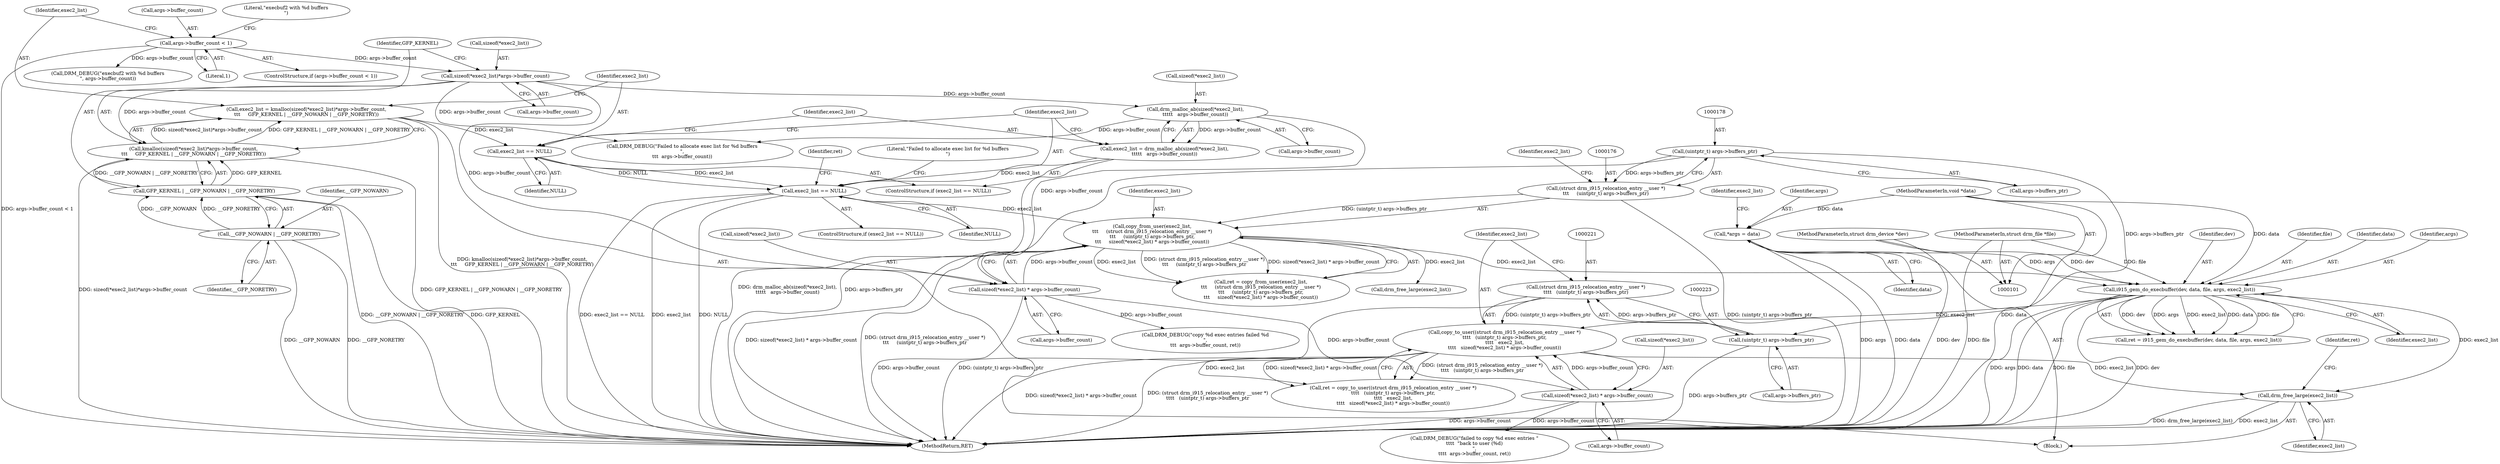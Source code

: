 digraph "1_linux_ed8cd3b2cd61004cab85380c52b1817aca1ca49b@API" {
"1000248" [label="(Call,drm_free_large(exec2_list))"];
"1000219" [label="(Call,copy_to_user((struct drm_i915_relocation_entry __user *)\n\t\t\t\t   (uintptr_t) args->buffers_ptr,\n\t\t\t\t   exec2_list,\n\t\t\t\t   sizeof(*exec2_list) * args->buffer_count))"];
"1000220" [label="(Call,(struct drm_i915_relocation_entry __user *)\n\t\t\t\t   (uintptr_t) args->buffers_ptr)"];
"1000222" [label="(Call,(uintptr_t) args->buffers_ptr)"];
"1000177" [label="(Call,(uintptr_t) args->buffers_ptr)"];
"1000207" [label="(Call,i915_gem_do_execbuffer(dev, data, file, args, exec2_list))"];
"1000102" [label="(MethodParameterIn,struct drm_device *dev)"];
"1000103" [label="(MethodParameterIn,void *data)"];
"1000104" [label="(MethodParameterIn,struct drm_file *file)"];
"1000107" [label="(Call,*args = data)"];
"1000173" [label="(Call,copy_from_user(exec2_list,\n\t\t\t     (struct drm_i915_relocation_entry __user *)\n\t\t\t     (uintptr_t) args->buffers_ptr,\n\t\t\t     sizeof(*exec2_list) * args->buffer_count))"];
"1000159" [label="(Call,exec2_list == NULL)"];
"1000149" [label="(Call,exec2_list = drm_malloc_ab(sizeof(*exec2_list),\n\t\t\t\t\t   args->buffer_count))"];
"1000151" [label="(Call,drm_malloc_ab(sizeof(*exec2_list),\n\t\t\t\t\t   args->buffer_count))"];
"1000133" [label="(Call,sizeof(*exec2_list)*args->buffer_count)"];
"1000116" [label="(Call,args->buffer_count < 1)"];
"1000146" [label="(Call,exec2_list == NULL)"];
"1000130" [label="(Call,exec2_list = kmalloc(sizeof(*exec2_list)*args->buffer_count,\n\t\t\t     GFP_KERNEL | __GFP_NOWARN | __GFP_NORETRY))"];
"1000132" [label="(Call,kmalloc(sizeof(*exec2_list)*args->buffer_count,\n\t\t\t     GFP_KERNEL | __GFP_NOWARN | __GFP_NORETRY))"];
"1000140" [label="(Call,GFP_KERNEL | __GFP_NOWARN | __GFP_NORETRY)"];
"1000142" [label="(Call,__GFP_NOWARN | __GFP_NORETRY)"];
"1000175" [label="(Call,(struct drm_i915_relocation_entry __user *)\n\t\t\t     (uintptr_t) args->buffers_ptr)"];
"1000182" [label="(Call,sizeof(*exec2_list) * args->buffer_count)"];
"1000228" [label="(Call,sizeof(*exec2_list) * args->buffer_count)"];
"1000123" [label="(Literal,\"execbuf2 with %d buffers\n\")"];
"1000131" [label="(Identifier,exec2_list)"];
"1000183" [label="(Call,sizeof(*exec2_list))"];
"1000145" [label="(ControlStructure,if (exec2_list == NULL))"];
"1000173" [label="(Call,copy_from_user(exec2_list,\n\t\t\t     (struct drm_i915_relocation_entry __user *)\n\t\t\t     (uintptr_t) args->buffers_ptr,\n\t\t\t     sizeof(*exec2_list) * args->buffer_count))"];
"1000179" [label="(Call,args->buffers_ptr)"];
"1000242" [label="(Call,DRM_DEBUG(\"failed to copy %d exec entries \"\n\t\t\t\t  \"back to user (%d)\n\",\n\t\t\t\t  args->buffer_count, ret))"];
"1000117" [label="(Call,args->buffer_count)"];
"1000103" [label="(MethodParameterIn,void *data)"];
"1000104" [label="(MethodParameterIn,struct drm_file *file)"];
"1000159" [label="(Call,exec2_list == NULL)"];
"1000151" [label="(Call,drm_malloc_ab(sizeof(*exec2_list),\n\t\t\t\t\t   args->buffer_count))"];
"1000137" [label="(Call,args->buffer_count)"];
"1000219" [label="(Call,copy_to_user((struct drm_i915_relocation_entry __user *)\n\t\t\t\t   (uintptr_t) args->buffers_ptr,\n\t\t\t\t   exec2_list,\n\t\t\t\t   sizeof(*exec2_list) * args->buffer_count))"];
"1000102" [label="(MethodParameterIn,struct drm_device *dev)"];
"1000172" [label="(Identifier,ret)"];
"1000141" [label="(Identifier,GFP_KERNEL)"];
"1000155" [label="(Call,args->buffer_count)"];
"1000143" [label="(Identifier,__GFP_NOWARN)"];
"1000175" [label="(Call,(struct drm_i915_relocation_entry __user *)\n\t\t\t     (uintptr_t) args->buffers_ptr)"];
"1000120" [label="(Literal,1)"];
"1000251" [label="(Identifier,ret)"];
"1000150" [label="(Identifier,exec2_list)"];
"1000210" [label="(Identifier,file)"];
"1000152" [label="(Call,sizeof(*exec2_list))"];
"1000174" [label="(Identifier,exec2_list)"];
"1000194" [label="(Call,DRM_DEBUG(\"copy %d exec entries failed %d\n\",\n\t\t\t  args->buffer_count, ret))"];
"1000171" [label="(Call,ret = copy_from_user(exec2_list,\n\t\t\t     (struct drm_i915_relocation_entry __user *)\n\t\t\t     (uintptr_t) args->buffers_ptr,\n\t\t\t     sizeof(*exec2_list) * args->buffer_count))"];
"1000220" [label="(Call,(struct drm_i915_relocation_entry __user *)\n\t\t\t\t   (uintptr_t) args->buffers_ptr)"];
"1000224" [label="(Call,args->buffers_ptr)"];
"1000163" [label="(Call,DRM_DEBUG(\"Failed to allocate exec list for %d buffers\n\",\n\t\t\t  args->buffer_count))"];
"1000115" [label="(ControlStructure,if (args->buffer_count < 1))"];
"1000130" [label="(Call,exec2_list = kmalloc(sizeof(*exec2_list)*args->buffer_count,\n\t\t\t     GFP_KERNEL | __GFP_NOWARN | __GFP_NORETRY))"];
"1000132" [label="(Call,kmalloc(sizeof(*exec2_list)*args->buffer_count,\n\t\t\t     GFP_KERNEL | __GFP_NOWARN | __GFP_NORETRY))"];
"1000160" [label="(Identifier,exec2_list)"];
"1000140" [label="(Call,GFP_KERNEL | __GFP_NOWARN | __GFP_NORETRY)"];
"1000134" [label="(Call,sizeof(*exec2_list))"];
"1000217" [label="(Call,ret = copy_to_user((struct drm_i915_relocation_entry __user *)\n\t\t\t\t   (uintptr_t) args->buffers_ptr,\n\t\t\t\t   exec2_list,\n\t\t\t\t   sizeof(*exec2_list) * args->buffer_count))"];
"1000222" [label="(Call,(uintptr_t) args->buffers_ptr)"];
"1000158" [label="(ControlStructure,if (exec2_list == NULL))"];
"1000209" [label="(Identifier,data)"];
"1000212" [label="(Identifier,exec2_list)"];
"1000109" [label="(Identifier,data)"];
"1000200" [label="(Call,drm_free_large(exec2_list))"];
"1000177" [label="(Call,(uintptr_t) args->buffers_ptr)"];
"1000185" [label="(Identifier,exec2_list)"];
"1000122" [label="(Call,DRM_DEBUG(\"execbuf2 with %d buffers\n\", args->buffer_count))"];
"1000105" [label="(Block,)"];
"1000229" [label="(Call,sizeof(*exec2_list))"];
"1000133" [label="(Call,sizeof(*exec2_list)*args->buffer_count)"];
"1000147" [label="(Identifier,exec2_list)"];
"1000144" [label="(Identifier,__GFP_NORETRY)"];
"1000228" [label="(Call,sizeof(*exec2_list) * args->buffer_count)"];
"1000211" [label="(Identifier,args)"];
"1000164" [label="(Literal,\"Failed to allocate exec list for %d buffers\n\")"];
"1000149" [label="(Call,exec2_list = drm_malloc_ab(sizeof(*exec2_list),\n\t\t\t\t\t   args->buffer_count))"];
"1000186" [label="(Call,args->buffer_count)"];
"1000248" [label="(Call,drm_free_large(exec2_list))"];
"1000252" [label="(MethodReturn,RET)"];
"1000205" [label="(Call,ret = i915_gem_do_execbuffer(dev, data, file, args, exec2_list))"];
"1000112" [label="(Identifier,exec2_list)"];
"1000146" [label="(Call,exec2_list == NULL)"];
"1000116" [label="(Call,args->buffer_count < 1)"];
"1000107" [label="(Call,*args = data)"];
"1000108" [label="(Identifier,args)"];
"1000161" [label="(Identifier,NULL)"];
"1000142" [label="(Call,__GFP_NOWARN | __GFP_NORETRY)"];
"1000148" [label="(Identifier,NULL)"];
"1000208" [label="(Identifier,dev)"];
"1000207" [label="(Call,i915_gem_do_execbuffer(dev, data, file, args, exec2_list))"];
"1000232" [label="(Call,args->buffer_count)"];
"1000182" [label="(Call,sizeof(*exec2_list) * args->buffer_count)"];
"1000227" [label="(Identifier,exec2_list)"];
"1000249" [label="(Identifier,exec2_list)"];
"1000248" -> "1000105"  [label="AST: "];
"1000248" -> "1000249"  [label="CFG: "];
"1000249" -> "1000248"  [label="AST: "];
"1000251" -> "1000248"  [label="CFG: "];
"1000248" -> "1000252"  [label="DDG: drm_free_large(exec2_list)"];
"1000248" -> "1000252"  [label="DDG: exec2_list"];
"1000219" -> "1000248"  [label="DDG: exec2_list"];
"1000207" -> "1000248"  [label="DDG: exec2_list"];
"1000219" -> "1000217"  [label="AST: "];
"1000219" -> "1000228"  [label="CFG: "];
"1000220" -> "1000219"  [label="AST: "];
"1000227" -> "1000219"  [label="AST: "];
"1000228" -> "1000219"  [label="AST: "];
"1000217" -> "1000219"  [label="CFG: "];
"1000219" -> "1000252"  [label="DDG: sizeof(*exec2_list) * args->buffer_count"];
"1000219" -> "1000252"  [label="DDG: (struct drm_i915_relocation_entry __user *)\n\t\t\t\t   (uintptr_t) args->buffers_ptr"];
"1000219" -> "1000217"  [label="DDG: (struct drm_i915_relocation_entry __user *)\n\t\t\t\t   (uintptr_t) args->buffers_ptr"];
"1000219" -> "1000217"  [label="DDG: exec2_list"];
"1000219" -> "1000217"  [label="DDG: sizeof(*exec2_list) * args->buffer_count"];
"1000220" -> "1000219"  [label="DDG: (uintptr_t) args->buffers_ptr"];
"1000207" -> "1000219"  [label="DDG: exec2_list"];
"1000228" -> "1000219"  [label="DDG: args->buffer_count"];
"1000220" -> "1000222"  [label="CFG: "];
"1000221" -> "1000220"  [label="AST: "];
"1000222" -> "1000220"  [label="AST: "];
"1000227" -> "1000220"  [label="CFG: "];
"1000220" -> "1000252"  [label="DDG: (uintptr_t) args->buffers_ptr"];
"1000222" -> "1000220"  [label="DDG: args->buffers_ptr"];
"1000222" -> "1000224"  [label="CFG: "];
"1000223" -> "1000222"  [label="AST: "];
"1000224" -> "1000222"  [label="AST: "];
"1000222" -> "1000252"  [label="DDG: args->buffers_ptr"];
"1000177" -> "1000222"  [label="DDG: args->buffers_ptr"];
"1000177" -> "1000175"  [label="AST: "];
"1000177" -> "1000179"  [label="CFG: "];
"1000178" -> "1000177"  [label="AST: "];
"1000179" -> "1000177"  [label="AST: "];
"1000175" -> "1000177"  [label="CFG: "];
"1000177" -> "1000252"  [label="DDG: args->buffers_ptr"];
"1000177" -> "1000175"  [label="DDG: args->buffers_ptr"];
"1000207" -> "1000205"  [label="AST: "];
"1000207" -> "1000212"  [label="CFG: "];
"1000208" -> "1000207"  [label="AST: "];
"1000209" -> "1000207"  [label="AST: "];
"1000210" -> "1000207"  [label="AST: "];
"1000211" -> "1000207"  [label="AST: "];
"1000212" -> "1000207"  [label="AST: "];
"1000205" -> "1000207"  [label="CFG: "];
"1000207" -> "1000252"  [label="DDG: data"];
"1000207" -> "1000252"  [label="DDG: file"];
"1000207" -> "1000252"  [label="DDG: dev"];
"1000207" -> "1000252"  [label="DDG: args"];
"1000207" -> "1000205"  [label="DDG: dev"];
"1000207" -> "1000205"  [label="DDG: args"];
"1000207" -> "1000205"  [label="DDG: exec2_list"];
"1000207" -> "1000205"  [label="DDG: data"];
"1000207" -> "1000205"  [label="DDG: file"];
"1000102" -> "1000207"  [label="DDG: dev"];
"1000103" -> "1000207"  [label="DDG: data"];
"1000104" -> "1000207"  [label="DDG: file"];
"1000107" -> "1000207"  [label="DDG: args"];
"1000173" -> "1000207"  [label="DDG: exec2_list"];
"1000102" -> "1000101"  [label="AST: "];
"1000102" -> "1000252"  [label="DDG: dev"];
"1000103" -> "1000101"  [label="AST: "];
"1000103" -> "1000252"  [label="DDG: data"];
"1000103" -> "1000107"  [label="DDG: data"];
"1000104" -> "1000101"  [label="AST: "];
"1000104" -> "1000252"  [label="DDG: file"];
"1000107" -> "1000105"  [label="AST: "];
"1000107" -> "1000109"  [label="CFG: "];
"1000108" -> "1000107"  [label="AST: "];
"1000109" -> "1000107"  [label="AST: "];
"1000112" -> "1000107"  [label="CFG: "];
"1000107" -> "1000252"  [label="DDG: args"];
"1000107" -> "1000252"  [label="DDG: data"];
"1000173" -> "1000171"  [label="AST: "];
"1000173" -> "1000182"  [label="CFG: "];
"1000174" -> "1000173"  [label="AST: "];
"1000175" -> "1000173"  [label="AST: "];
"1000182" -> "1000173"  [label="AST: "];
"1000171" -> "1000173"  [label="CFG: "];
"1000173" -> "1000252"  [label="DDG: sizeof(*exec2_list) * args->buffer_count"];
"1000173" -> "1000252"  [label="DDG: (struct drm_i915_relocation_entry __user *)\n\t\t\t     (uintptr_t) args->buffers_ptr"];
"1000173" -> "1000171"  [label="DDG: exec2_list"];
"1000173" -> "1000171"  [label="DDG: (struct drm_i915_relocation_entry __user *)\n\t\t\t     (uintptr_t) args->buffers_ptr"];
"1000173" -> "1000171"  [label="DDG: sizeof(*exec2_list) * args->buffer_count"];
"1000159" -> "1000173"  [label="DDG: exec2_list"];
"1000175" -> "1000173"  [label="DDG: (uintptr_t) args->buffers_ptr"];
"1000182" -> "1000173"  [label="DDG: args->buffer_count"];
"1000173" -> "1000200"  [label="DDG: exec2_list"];
"1000159" -> "1000158"  [label="AST: "];
"1000159" -> "1000161"  [label="CFG: "];
"1000160" -> "1000159"  [label="AST: "];
"1000161" -> "1000159"  [label="AST: "];
"1000164" -> "1000159"  [label="CFG: "];
"1000172" -> "1000159"  [label="CFG: "];
"1000159" -> "1000252"  [label="DDG: exec2_list == NULL"];
"1000159" -> "1000252"  [label="DDG: exec2_list"];
"1000159" -> "1000252"  [label="DDG: NULL"];
"1000149" -> "1000159"  [label="DDG: exec2_list"];
"1000146" -> "1000159"  [label="DDG: exec2_list"];
"1000146" -> "1000159"  [label="DDG: NULL"];
"1000149" -> "1000145"  [label="AST: "];
"1000149" -> "1000151"  [label="CFG: "];
"1000150" -> "1000149"  [label="AST: "];
"1000151" -> "1000149"  [label="AST: "];
"1000160" -> "1000149"  [label="CFG: "];
"1000149" -> "1000252"  [label="DDG: drm_malloc_ab(sizeof(*exec2_list),\n\t\t\t\t\t   args->buffer_count)"];
"1000151" -> "1000149"  [label="DDG: args->buffer_count"];
"1000151" -> "1000155"  [label="CFG: "];
"1000152" -> "1000151"  [label="AST: "];
"1000155" -> "1000151"  [label="AST: "];
"1000133" -> "1000151"  [label="DDG: args->buffer_count"];
"1000151" -> "1000163"  [label="DDG: args->buffer_count"];
"1000151" -> "1000182"  [label="DDG: args->buffer_count"];
"1000133" -> "1000132"  [label="AST: "];
"1000133" -> "1000137"  [label="CFG: "];
"1000134" -> "1000133"  [label="AST: "];
"1000137" -> "1000133"  [label="AST: "];
"1000141" -> "1000133"  [label="CFG: "];
"1000133" -> "1000132"  [label="DDG: args->buffer_count"];
"1000116" -> "1000133"  [label="DDG: args->buffer_count"];
"1000133" -> "1000163"  [label="DDG: args->buffer_count"];
"1000133" -> "1000182"  [label="DDG: args->buffer_count"];
"1000116" -> "1000115"  [label="AST: "];
"1000116" -> "1000120"  [label="CFG: "];
"1000117" -> "1000116"  [label="AST: "];
"1000120" -> "1000116"  [label="AST: "];
"1000123" -> "1000116"  [label="CFG: "];
"1000131" -> "1000116"  [label="CFG: "];
"1000116" -> "1000252"  [label="DDG: args->buffer_count < 1"];
"1000116" -> "1000122"  [label="DDG: args->buffer_count"];
"1000146" -> "1000145"  [label="AST: "];
"1000146" -> "1000148"  [label="CFG: "];
"1000147" -> "1000146"  [label="AST: "];
"1000148" -> "1000146"  [label="AST: "];
"1000150" -> "1000146"  [label="CFG: "];
"1000160" -> "1000146"  [label="CFG: "];
"1000130" -> "1000146"  [label="DDG: exec2_list"];
"1000130" -> "1000105"  [label="AST: "];
"1000130" -> "1000132"  [label="CFG: "];
"1000131" -> "1000130"  [label="AST: "];
"1000132" -> "1000130"  [label="AST: "];
"1000147" -> "1000130"  [label="CFG: "];
"1000130" -> "1000252"  [label="DDG: kmalloc(sizeof(*exec2_list)*args->buffer_count,\n\t\t\t     GFP_KERNEL | __GFP_NOWARN | __GFP_NORETRY)"];
"1000132" -> "1000130"  [label="DDG: sizeof(*exec2_list)*args->buffer_count"];
"1000132" -> "1000130"  [label="DDG: GFP_KERNEL | __GFP_NOWARN | __GFP_NORETRY"];
"1000132" -> "1000140"  [label="CFG: "];
"1000140" -> "1000132"  [label="AST: "];
"1000132" -> "1000252"  [label="DDG: GFP_KERNEL | __GFP_NOWARN | __GFP_NORETRY"];
"1000132" -> "1000252"  [label="DDG: sizeof(*exec2_list)*args->buffer_count"];
"1000140" -> "1000132"  [label="DDG: GFP_KERNEL"];
"1000140" -> "1000132"  [label="DDG: __GFP_NOWARN | __GFP_NORETRY"];
"1000140" -> "1000142"  [label="CFG: "];
"1000141" -> "1000140"  [label="AST: "];
"1000142" -> "1000140"  [label="AST: "];
"1000140" -> "1000252"  [label="DDG: __GFP_NOWARN | __GFP_NORETRY"];
"1000140" -> "1000252"  [label="DDG: GFP_KERNEL"];
"1000142" -> "1000140"  [label="DDG: __GFP_NOWARN"];
"1000142" -> "1000140"  [label="DDG: __GFP_NORETRY"];
"1000142" -> "1000144"  [label="CFG: "];
"1000143" -> "1000142"  [label="AST: "];
"1000144" -> "1000142"  [label="AST: "];
"1000142" -> "1000252"  [label="DDG: __GFP_NORETRY"];
"1000142" -> "1000252"  [label="DDG: __GFP_NOWARN"];
"1000176" -> "1000175"  [label="AST: "];
"1000185" -> "1000175"  [label="CFG: "];
"1000175" -> "1000252"  [label="DDG: (uintptr_t) args->buffers_ptr"];
"1000182" -> "1000186"  [label="CFG: "];
"1000183" -> "1000182"  [label="AST: "];
"1000186" -> "1000182"  [label="AST: "];
"1000182" -> "1000252"  [label="DDG: args->buffer_count"];
"1000182" -> "1000194"  [label="DDG: args->buffer_count"];
"1000182" -> "1000228"  [label="DDG: args->buffer_count"];
"1000228" -> "1000232"  [label="CFG: "];
"1000229" -> "1000228"  [label="AST: "];
"1000232" -> "1000228"  [label="AST: "];
"1000228" -> "1000252"  [label="DDG: args->buffer_count"];
"1000228" -> "1000242"  [label="DDG: args->buffer_count"];
}
